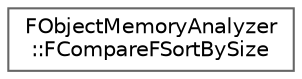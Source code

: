 digraph "Graphical Class Hierarchy"
{
 // INTERACTIVE_SVG=YES
 // LATEX_PDF_SIZE
  bgcolor="transparent";
  edge [fontname=Helvetica,fontsize=10,labelfontname=Helvetica,labelfontsize=10];
  node [fontname=Helvetica,fontsize=10,shape=box,height=0.2,width=0.4];
  rankdir="LR";
  Node0 [id="Node000000",label="FObjectMemoryAnalyzer\l::FCompareFSortBySize",height=0.2,width=0.4,color="grey40", fillcolor="white", style="filled",URL="$dc/d57/structFObjectMemoryAnalyzer_1_1FCompareFSortBySize.html",tooltip=" "];
}
